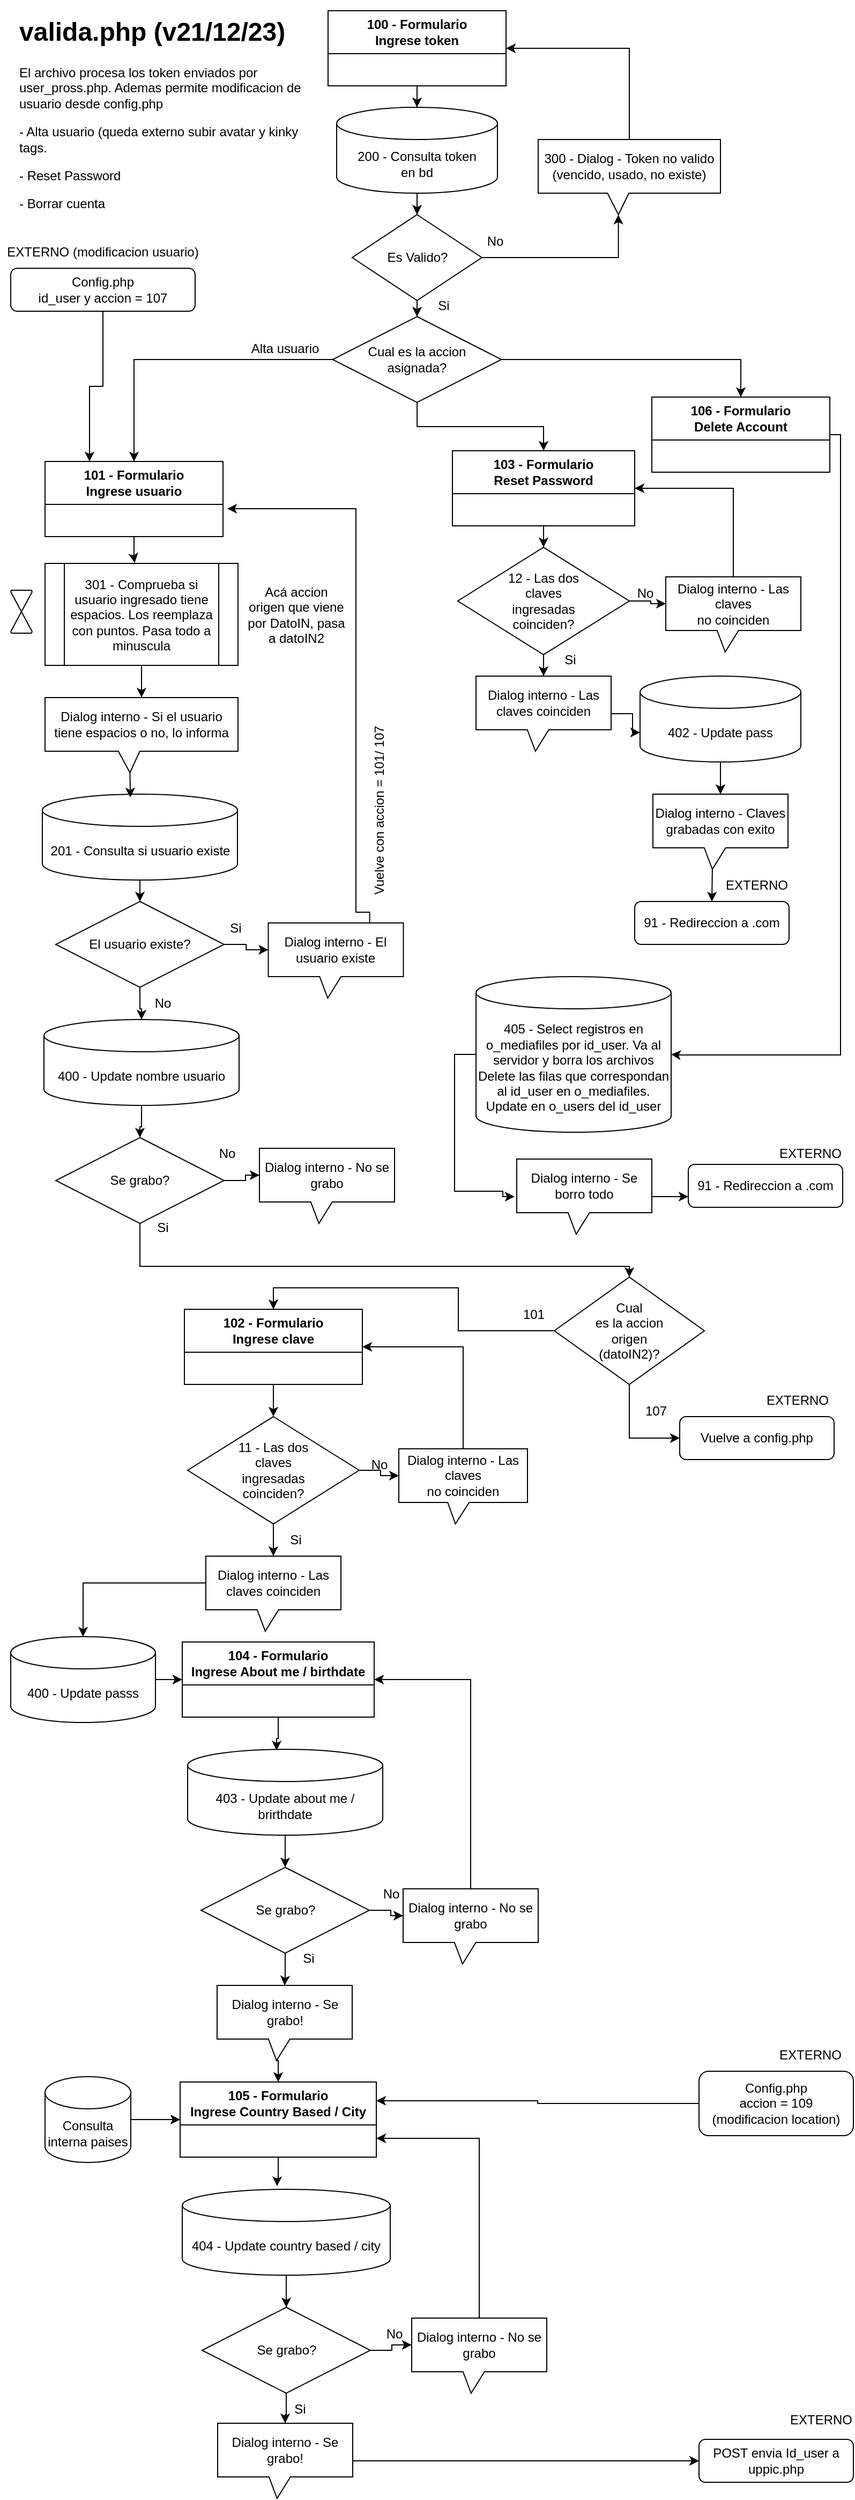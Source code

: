 <mxfile version="22.1.11" type="github">
  <diagram name="Página-1" id="55UdeJ7NewFuEaP_pslm">
    <mxGraphModel dx="880" dy="434" grid="1" gridSize="10" guides="1" tooltips="1" connect="1" arrows="1" fold="1" page="1" pageScale="1" pageWidth="827" pageHeight="1169" math="0" shadow="0">
      <root>
        <mxCell id="0" />
        <mxCell id="1" parent="0" />
        <mxCell id="nHWZqv1kgxw6iTe1pO30-9" style="edgeStyle=orthogonalEdgeStyle;rounded=0;orthogonalLoop=1;jettySize=auto;html=1;entryX=0.5;entryY=0;entryDx=0;entryDy=0;" parent="1" source="nHWZqv1kgxw6iTe1pO30-4" target="nHWZqv1kgxw6iTe1pO30-6" edge="1">
          <mxGeometry relative="1" as="geometry" />
        </mxCell>
        <mxCell id="nHWZqv1kgxw6iTe1pO30-4" value="200 - Consulta token &lt;br&gt;en bd" style="shape=cylinder3;whiteSpace=wrap;html=1;boundedLbl=1;backgroundOutline=1;size=15;" parent="1" vertex="1">
          <mxGeometry x="322" y="110" width="150" height="80" as="geometry" />
        </mxCell>
        <mxCell id="nHWZqv1kgxw6iTe1pO30-5" value="100 - Formulario &lt;br&gt;Ingrese token" style="swimlane;whiteSpace=wrap;html=1;startSize=40;" parent="1" vertex="1">
          <mxGeometry x="314" y="20" width="166" height="70" as="geometry" />
        </mxCell>
        <mxCell id="nHWZqv1kgxw6iTe1pO30-29" style="edgeStyle=orthogonalEdgeStyle;rounded=0;orthogonalLoop=1;jettySize=auto;html=1;entryX=0.5;entryY=0;entryDx=0;entryDy=0;" parent="1" source="nHWZqv1kgxw6iTe1pO30-6" target="nHWZqv1kgxw6iTe1pO30-28" edge="1">
          <mxGeometry relative="1" as="geometry" />
        </mxCell>
        <mxCell id="nHWZqv1kgxw6iTe1pO30-6" value="Es Valido?" style="rhombus;whiteSpace=wrap;html=1;" parent="1" vertex="1">
          <mxGeometry x="336.5" y="210" width="121" height="80" as="geometry" />
        </mxCell>
        <mxCell id="nHWZqv1kgxw6iTe1pO30-8" style="edgeStyle=orthogonalEdgeStyle;rounded=0;orthogonalLoop=1;jettySize=auto;html=1;entryX=0.5;entryY=0;entryDx=0;entryDy=0;entryPerimeter=0;" parent="1" source="nHWZqv1kgxw6iTe1pO30-5" target="nHWZqv1kgxw6iTe1pO30-4" edge="1">
          <mxGeometry relative="1" as="geometry" />
        </mxCell>
        <mxCell id="nHWZqv1kgxw6iTe1pO30-19" style="edgeStyle=orthogonalEdgeStyle;rounded=0;orthogonalLoop=1;jettySize=auto;html=1;entryX=1;entryY=0.5;entryDx=0;entryDy=0;exitX=0.5;exitY=0;exitDx=0;exitDy=0;exitPerimeter=0;" parent="1" source="nHWZqv1kgxw6iTe1pO30-13" target="nHWZqv1kgxw6iTe1pO30-5" edge="1">
          <mxGeometry relative="1" as="geometry" />
        </mxCell>
        <mxCell id="nHWZqv1kgxw6iTe1pO30-13" value="300 - Dialog - Token no valido &lt;br&gt;(vencido, usado, no existe)" style="shape=callout;whiteSpace=wrap;html=1;perimeter=calloutPerimeter;position2=0.44;size=20;position=0.38;" parent="1" vertex="1">
          <mxGeometry x="510" y="140" width="170" height="70" as="geometry" />
        </mxCell>
        <mxCell id="nHWZqv1kgxw6iTe1pO30-16" style="edgeStyle=orthogonalEdgeStyle;rounded=0;orthogonalLoop=1;jettySize=auto;html=1;entryX=0;entryY=0;entryDx=74.8;entryDy=70;entryPerimeter=0;" parent="1" source="nHWZqv1kgxw6iTe1pO30-6" target="nHWZqv1kgxw6iTe1pO30-13" edge="1">
          <mxGeometry relative="1" as="geometry" />
        </mxCell>
        <mxCell id="nHWZqv1kgxw6iTe1pO30-17" value="No" style="text;html=1;strokeColor=none;fillColor=none;align=center;verticalAlign=middle;whiteSpace=wrap;rounded=0;" parent="1" vertex="1">
          <mxGeometry x="440" y="220" width="60" height="30" as="geometry" />
        </mxCell>
        <mxCell id="nHWZqv1kgxw6iTe1pO30-33" style="edgeStyle=orthogonalEdgeStyle;rounded=0;orthogonalLoop=1;jettySize=auto;html=1;entryX=0.5;entryY=0;entryDx=0;entryDy=0;" parent="1" source="nHWZqv1kgxw6iTe1pO30-28" target="nHWZqv1kgxw6iTe1pO30-32" edge="1">
          <mxGeometry relative="1" as="geometry" />
        </mxCell>
        <mxCell id="nHWZqv1kgxw6iTe1pO30-34" style="edgeStyle=orthogonalEdgeStyle;rounded=0;orthogonalLoop=1;jettySize=auto;html=1;entryX=0.5;entryY=0;entryDx=0;entryDy=0;" parent="1" source="nHWZqv1kgxw6iTe1pO30-28" target="nHWZqv1kgxw6iTe1pO30-31" edge="1">
          <mxGeometry relative="1" as="geometry" />
        </mxCell>
        <mxCell id="nHWZqv1kgxw6iTe1pO30-35" style="edgeStyle=orthogonalEdgeStyle;rounded=0;orthogonalLoop=1;jettySize=auto;html=1;exitX=0;exitY=0.5;exitDx=0;exitDy=0;entryX=0.5;entryY=0;entryDx=0;entryDy=0;" parent="1" source="nHWZqv1kgxw6iTe1pO30-28" target="nHWZqv1kgxw6iTe1pO30-30" edge="1">
          <mxGeometry relative="1" as="geometry" />
        </mxCell>
        <mxCell id="nHWZqv1kgxw6iTe1pO30-28" value="Cual es la accion &lt;br&gt;asignada?" style="rhombus;whiteSpace=wrap;html=1;" parent="1" vertex="1">
          <mxGeometry x="318.25" y="305" width="157.5" height="80" as="geometry" />
        </mxCell>
        <mxCell id="nHWZqv1kgxw6iTe1pO30-30" value="101 - Formulario &lt;br&gt;Ingrese usuario" style="swimlane;whiteSpace=wrap;html=1;startSize=40;" parent="1" vertex="1">
          <mxGeometry x="50" y="440" width="166" height="70" as="geometry" />
        </mxCell>
        <mxCell id="nHWZqv1kgxw6iTe1pO30-43" style="edgeStyle=orthogonalEdgeStyle;rounded=0;orthogonalLoop=1;jettySize=auto;html=1;entryX=0.5;entryY=0;entryDx=0;entryDy=0;" parent="1" source="nHWZqv1kgxw6iTe1pO30-31" target="nHWZqv1kgxw6iTe1pO30-41" edge="1">
          <mxGeometry relative="1" as="geometry" />
        </mxCell>
        <mxCell id="nHWZqv1kgxw6iTe1pO30-31" value="103 - Formulario &lt;br&gt;Reset Password" style="swimlane;whiteSpace=wrap;html=1;startSize=40;" parent="1" vertex="1">
          <mxGeometry x="430" y="430" width="170" height="70" as="geometry" />
        </mxCell>
        <mxCell id="nHWZqv1kgxw6iTe1pO30-138" style="edgeStyle=orthogonalEdgeStyle;rounded=0;orthogonalLoop=1;jettySize=auto;html=1;exitX=1;exitY=0.5;exitDx=0;exitDy=0;entryX=1;entryY=0.5;entryDx=0;entryDy=0;entryPerimeter=0;" parent="1" target="nHWZqv1kgxw6iTe1pO30-152" edge="1">
          <mxGeometry relative="1" as="geometry">
            <mxPoint x="700" y="1030" as="targetPoint" />
            <mxPoint x="772" y="415" as="sourcePoint" />
            <Array as="points">
              <mxPoint x="792" y="415" />
              <mxPoint x="792" y="993" />
              <mxPoint x="640" y="993" />
            </Array>
          </mxGeometry>
        </mxCell>
        <mxCell id="nHWZqv1kgxw6iTe1pO30-32" value="106 - Formulario &lt;br&gt;Delete Account" style="swimlane;whiteSpace=wrap;html=1;startSize=40;" parent="1" vertex="1">
          <mxGeometry x="616" y="380" width="166" height="70" as="geometry" />
        </mxCell>
        <mxCell id="nHWZqv1kgxw6iTe1pO30-38" value="402 - Update pass" style="shape=cylinder3;whiteSpace=wrap;html=1;boundedLbl=1;backgroundOutline=1;size=15;" parent="1" vertex="1">
          <mxGeometry x="605" y="640" width="150" height="80" as="geometry" />
        </mxCell>
        <mxCell id="nHWZqv1kgxw6iTe1pO30-45" style="edgeStyle=orthogonalEdgeStyle;rounded=0;orthogonalLoop=1;jettySize=auto;html=1;entryX=1;entryY=0.5;entryDx=0;entryDy=0;exitX=0.5;exitY=0;exitDx=0;exitDy=0;exitPerimeter=0;" parent="1" source="nHWZqv1kgxw6iTe1pO30-40" target="nHWZqv1kgxw6iTe1pO30-31" edge="1">
          <mxGeometry relative="1" as="geometry" />
        </mxCell>
        <mxCell id="nHWZqv1kgxw6iTe1pO30-40" value="Dialog interno - Las claves&lt;br&gt;no coinciden" style="shape=callout;whiteSpace=wrap;html=1;perimeter=calloutPerimeter;position2=0.44;size=20;position=0.38;" parent="1" vertex="1">
          <mxGeometry x="629" y="547.5" width="126" height="70" as="geometry" />
        </mxCell>
        <mxCell id="nHWZqv1kgxw6iTe1pO30-41" value="12 - Las dos &lt;br&gt;claves&lt;br&gt;ingresadas&lt;br&gt;coinciden?" style="rhombus;whiteSpace=wrap;html=1;" parent="1" vertex="1">
          <mxGeometry x="435" y="520" width="160" height="100" as="geometry" />
        </mxCell>
        <mxCell id="nHWZqv1kgxw6iTe1pO30-44" style="edgeStyle=orthogonalEdgeStyle;rounded=0;orthogonalLoop=1;jettySize=auto;html=1;entryX=0;entryY=0;entryDx=0;entryDy=25;entryPerimeter=0;" parent="1" source="nHWZqv1kgxw6iTe1pO30-41" target="nHWZqv1kgxw6iTe1pO30-40" edge="1">
          <mxGeometry relative="1" as="geometry" />
        </mxCell>
        <mxCell id="nHWZqv1kgxw6iTe1pO30-46" value="Dialog interno - Las claves coinciden" style="shape=callout;whiteSpace=wrap;html=1;perimeter=calloutPerimeter;position2=0.44;size=20;position=0.38;" parent="1" vertex="1">
          <mxGeometry x="452" y="640" width="126" height="70" as="geometry" />
        </mxCell>
        <mxCell id="nHWZqv1kgxw6iTe1pO30-47" value="No" style="text;html=1;strokeColor=none;fillColor=none;align=center;verticalAlign=middle;whiteSpace=wrap;rounded=0;" parent="1" vertex="1">
          <mxGeometry x="580" y="547.5" width="60" height="30" as="geometry" />
        </mxCell>
        <mxCell id="nHWZqv1kgxw6iTe1pO30-48" style="edgeStyle=orthogonalEdgeStyle;rounded=0;orthogonalLoop=1;jettySize=auto;html=1;entryX=0.5;entryY=0;entryDx=0;entryDy=0;entryPerimeter=0;" parent="1" source="nHWZqv1kgxw6iTe1pO30-41" target="nHWZqv1kgxw6iTe1pO30-46" edge="1">
          <mxGeometry relative="1" as="geometry" />
        </mxCell>
        <mxCell id="nHWZqv1kgxw6iTe1pO30-51" value="Si" style="text;html=1;strokeColor=none;fillColor=none;align=center;verticalAlign=middle;whiteSpace=wrap;rounded=0;" parent="1" vertex="1">
          <mxGeometry x="510" y="610" width="60" height="30" as="geometry" />
        </mxCell>
        <mxCell id="nHWZqv1kgxw6iTe1pO30-57" style="edgeStyle=orthogonalEdgeStyle;rounded=0;orthogonalLoop=1;jettySize=auto;html=1;entryX=0.5;entryY=0;entryDx=0;entryDy=0;exitX=0;exitY=0;exitDx=55.44;exitDy=70;exitPerimeter=0;" parent="1" source="nHWZqv1kgxw6iTe1pO30-53" target="nHWZqv1kgxw6iTe1pO30-56" edge="1">
          <mxGeometry relative="1" as="geometry" />
        </mxCell>
        <mxCell id="nHWZqv1kgxw6iTe1pO30-53" value="Dialog interno - Claves&lt;br&gt;grabadas con exito" style="shape=callout;whiteSpace=wrap;html=1;perimeter=calloutPerimeter;position2=0.44;size=20;position=0.38;" parent="1" vertex="1">
          <mxGeometry x="617" y="750" width="126" height="70" as="geometry" />
        </mxCell>
        <mxCell id="nHWZqv1kgxw6iTe1pO30-54" style="edgeStyle=orthogonalEdgeStyle;rounded=0;orthogonalLoop=1;jettySize=auto;html=1;entryX=0.5;entryY=0;entryDx=0;entryDy=0;entryPerimeter=0;" parent="1" source="nHWZqv1kgxw6iTe1pO30-38" target="nHWZqv1kgxw6iTe1pO30-53" edge="1">
          <mxGeometry relative="1" as="geometry" />
        </mxCell>
        <mxCell id="nHWZqv1kgxw6iTe1pO30-56" value="91 - Redireccion a .com" style="rounded=1;whiteSpace=wrap;html=1;" parent="1" vertex="1">
          <mxGeometry x="600" y="850" width="144" height="40" as="geometry" />
        </mxCell>
        <mxCell id="nHWZqv1kgxw6iTe1pO30-58" value="Alta usuario" style="text;html=1;strokeColor=none;fillColor=none;align=center;verticalAlign=middle;whiteSpace=wrap;rounded=0;" parent="1" vertex="1">
          <mxGeometry x="208.5" y="320" width="130" height="30" as="geometry" />
        </mxCell>
        <mxCell id="nHWZqv1kgxw6iTe1pO30-77" style="edgeStyle=orthogonalEdgeStyle;rounded=0;orthogonalLoop=1;jettySize=auto;html=1;entryX=0.5;entryY=0;entryDx=0;entryDy=0;" parent="1" source="nHWZqv1kgxw6iTe1pO30-60" target="nHWZqv1kgxw6iTe1pO30-67" edge="1">
          <mxGeometry relative="1" as="geometry" />
        </mxCell>
        <mxCell id="nHWZqv1kgxw6iTe1pO30-60" value="201 - Consulta si usuario existe" style="shape=cylinder3;whiteSpace=wrap;html=1;boundedLbl=1;backgroundOutline=1;size=15;" parent="1" vertex="1">
          <mxGeometry x="47.5" y="750" width="182" height="80" as="geometry" />
        </mxCell>
        <mxCell id="nHWZqv1kgxw6iTe1pO30-61" value="301 - Comprueba si usuario ingresado tiene espacios. Los reemplaza con puntos. Pasa todo a minuscula" style="shape=process;whiteSpace=wrap;html=1;backgroundOutline=1;" parent="1" vertex="1">
          <mxGeometry x="50" y="535" width="180" height="95" as="geometry" />
        </mxCell>
        <mxCell id="nHWZqv1kgxw6iTe1pO30-62" style="edgeStyle=orthogonalEdgeStyle;rounded=0;orthogonalLoop=1;jettySize=auto;html=1;entryX=0.465;entryY=-0.005;entryDx=0;entryDy=0;entryPerimeter=0;" parent="1" source="nHWZqv1kgxw6iTe1pO30-30" target="nHWZqv1kgxw6iTe1pO30-61" edge="1">
          <mxGeometry relative="1" as="geometry" />
        </mxCell>
        <mxCell id="nHWZqv1kgxw6iTe1pO30-63" value="Dialog interno - Si el usuario tiene espacios o no, lo informa" style="shape=callout;whiteSpace=wrap;html=1;perimeter=calloutPerimeter;position2=0.44;size=20;position=0.38;" parent="1" vertex="1">
          <mxGeometry x="50" y="660" width="180" height="70" as="geometry" />
        </mxCell>
        <mxCell id="nHWZqv1kgxw6iTe1pO30-65" style="edgeStyle=orthogonalEdgeStyle;rounded=0;orthogonalLoop=1;jettySize=auto;html=1;entryX=0.5;entryY=0;entryDx=0;entryDy=0;entryPerimeter=0;" parent="1" source="nHWZqv1kgxw6iTe1pO30-61" target="nHWZqv1kgxw6iTe1pO30-63" edge="1">
          <mxGeometry relative="1" as="geometry" />
        </mxCell>
        <mxCell id="nHWZqv1kgxw6iTe1pO30-66" style="edgeStyle=orthogonalEdgeStyle;rounded=0;orthogonalLoop=1;jettySize=auto;html=1;entryX=0.451;entryY=0.038;entryDx=0;entryDy=0;entryPerimeter=0;exitX=0;exitY=0;exitDx=79.2;exitDy=70;exitPerimeter=0;" parent="1" source="nHWZqv1kgxw6iTe1pO30-63" target="nHWZqv1kgxw6iTe1pO30-60" edge="1">
          <mxGeometry relative="1" as="geometry" />
        </mxCell>
        <mxCell id="nHWZqv1kgxw6iTe1pO30-74" style="edgeStyle=orthogonalEdgeStyle;rounded=0;orthogonalLoop=1;jettySize=auto;html=1;" parent="1" source="nHWZqv1kgxw6iTe1pO30-67" target="nHWZqv1kgxw6iTe1pO30-73" edge="1">
          <mxGeometry relative="1" as="geometry" />
        </mxCell>
        <mxCell id="nHWZqv1kgxw6iTe1pO30-67" value="El usuario existe?" style="rhombus;whiteSpace=wrap;html=1;" parent="1" vertex="1">
          <mxGeometry x="60" y="850" width="157" height="80" as="geometry" />
        </mxCell>
        <mxCell id="nHWZqv1kgxw6iTe1pO30-68" value="Dialog interno - El usuario existe" style="shape=callout;whiteSpace=wrap;html=1;perimeter=calloutPerimeter;position2=0.44;size=20;position=0.38;" parent="1" vertex="1">
          <mxGeometry x="258.25" y="870" width="126" height="70" as="geometry" />
        </mxCell>
        <mxCell id="nHWZqv1kgxw6iTe1pO30-69" style="edgeStyle=orthogonalEdgeStyle;rounded=0;orthogonalLoop=1;jettySize=auto;html=1;entryX=0;entryY=0;entryDx=0;entryDy=25;entryPerimeter=0;" parent="1" source="nHWZqv1kgxw6iTe1pO30-67" target="nHWZqv1kgxw6iTe1pO30-68" edge="1">
          <mxGeometry relative="1" as="geometry" />
        </mxCell>
        <mxCell id="nHWZqv1kgxw6iTe1pO30-70" style="edgeStyle=orthogonalEdgeStyle;rounded=0;orthogonalLoop=1;jettySize=auto;html=1;entryX=1.024;entryY=0.629;entryDx=0;entryDy=0;entryPerimeter=0;exitX=0.75;exitY=0;exitDx=0;exitDy=0;exitPerimeter=0;" parent="1" source="nHWZqv1kgxw6iTe1pO30-68" target="nHWZqv1kgxw6iTe1pO30-30" edge="1">
          <mxGeometry relative="1" as="geometry">
            <mxPoint x="340" y="860" as="sourcePoint" />
            <Array as="points">
              <mxPoint x="353" y="860" />
              <mxPoint x="340" y="860" />
              <mxPoint x="340" y="484" />
            </Array>
          </mxGeometry>
        </mxCell>
        <mxCell id="nHWZqv1kgxw6iTe1pO30-71" value="Si" style="text;html=1;strokeColor=none;fillColor=none;align=center;verticalAlign=middle;whiteSpace=wrap;rounded=0;" parent="1" vertex="1">
          <mxGeometry x="198.25" y="860" width="60" height="30" as="geometry" />
        </mxCell>
        <mxCell id="nHWZqv1kgxw6iTe1pO30-82" style="edgeStyle=orthogonalEdgeStyle;rounded=0;orthogonalLoop=1;jettySize=auto;html=1;" parent="1" source="nHWZqv1kgxw6iTe1pO30-73" target="nHWZqv1kgxw6iTe1pO30-78" edge="1">
          <mxGeometry relative="1" as="geometry" />
        </mxCell>
        <mxCell id="nHWZqv1kgxw6iTe1pO30-73" value="400 - Update nombre usuario" style="shape=cylinder3;whiteSpace=wrap;html=1;boundedLbl=1;backgroundOutline=1;size=15;" parent="1" vertex="1">
          <mxGeometry x="49" y="960" width="182" height="80" as="geometry" />
        </mxCell>
        <mxCell id="nHWZqv1kgxw6iTe1pO30-75" value="No" style="text;html=1;strokeColor=none;fillColor=none;align=center;verticalAlign=middle;whiteSpace=wrap;rounded=0;" parent="1" vertex="1">
          <mxGeometry x="130" y="930" width="60" height="30" as="geometry" />
        </mxCell>
        <mxCell id="AKfNMI0MB8VE3aAii052-7" style="edgeStyle=orthogonalEdgeStyle;rounded=0;orthogonalLoop=1;jettySize=auto;html=1;" parent="1" source="nHWZqv1kgxw6iTe1pO30-78" target="AKfNMI0MB8VE3aAii052-4" edge="1">
          <mxGeometry relative="1" as="geometry">
            <Array as="points">
              <mxPoint x="139" y="1190" />
              <mxPoint x="595" y="1190" />
            </Array>
          </mxGeometry>
        </mxCell>
        <mxCell id="nHWZqv1kgxw6iTe1pO30-78" value="Se grabo?" style="rhombus;whiteSpace=wrap;html=1;" parent="1" vertex="1">
          <mxGeometry x="60" y="1070" width="157" height="80" as="geometry" />
        </mxCell>
        <mxCell id="nHWZqv1kgxw6iTe1pO30-79" value="Dialog interno - No se grabo" style="shape=callout;whiteSpace=wrap;html=1;perimeter=calloutPerimeter;position2=0.44;size=20;position=0.38;" parent="1" vertex="1">
          <mxGeometry x="250" y="1080" width="126" height="70" as="geometry" />
        </mxCell>
        <mxCell id="nHWZqv1kgxw6iTe1pO30-81" style="edgeStyle=orthogonalEdgeStyle;rounded=0;orthogonalLoop=1;jettySize=auto;html=1;entryX=0;entryY=0;entryDx=0;entryDy=25;entryPerimeter=0;" parent="1" source="nHWZqv1kgxw6iTe1pO30-78" target="nHWZqv1kgxw6iTe1pO30-79" edge="1">
          <mxGeometry relative="1" as="geometry" />
        </mxCell>
        <mxCell id="nHWZqv1kgxw6iTe1pO30-84" value="No" style="text;html=1;strokeColor=none;fillColor=none;align=center;verticalAlign=middle;whiteSpace=wrap;rounded=0;" parent="1" vertex="1">
          <mxGeometry x="190" y="1070" width="60" height="30" as="geometry" />
        </mxCell>
        <mxCell id="nHWZqv1kgxw6iTe1pO30-85" value="Si" style="text;html=1;strokeColor=none;fillColor=none;align=center;verticalAlign=middle;whiteSpace=wrap;rounded=0;" parent="1" vertex="1">
          <mxGeometry x="392" y="280" width="60" height="30" as="geometry" />
        </mxCell>
        <mxCell id="nHWZqv1kgxw6iTe1pO30-86" value="Si" style="text;html=1;strokeColor=none;fillColor=none;align=center;verticalAlign=middle;whiteSpace=wrap;rounded=0;" parent="1" vertex="1">
          <mxGeometry x="130" y="1139" width="60" height="30" as="geometry" />
        </mxCell>
        <mxCell id="nHWZqv1kgxw6iTe1pO30-92" style="edgeStyle=orthogonalEdgeStyle;rounded=0;orthogonalLoop=1;jettySize=auto;html=1;entryX=0.5;entryY=0;entryDx=0;entryDy=0;" parent="1" source="nHWZqv1kgxw6iTe1pO30-89" target="nHWZqv1kgxw6iTe1pO30-91" edge="1">
          <mxGeometry relative="1" as="geometry" />
        </mxCell>
        <mxCell id="nHWZqv1kgxw6iTe1pO30-89" value="102 - Formulario &lt;br&gt;Ingrese clave" style="swimlane;whiteSpace=wrap;html=1;startSize=40;" parent="1" vertex="1">
          <mxGeometry x="180" y="1230" width="166" height="70" as="geometry" />
        </mxCell>
        <mxCell id="nHWZqv1kgxw6iTe1pO30-91" value="11 - Las dos &lt;br&gt;claves&lt;br&gt;ingresadas&lt;br&gt;coinciden?" style="rhombus;whiteSpace=wrap;html=1;" parent="1" vertex="1">
          <mxGeometry x="183" y="1330" width="160" height="100" as="geometry" />
        </mxCell>
        <mxCell id="nHWZqv1kgxw6iTe1pO30-95" style="edgeStyle=orthogonalEdgeStyle;rounded=0;orthogonalLoop=1;jettySize=auto;html=1;entryX=1;entryY=0.5;entryDx=0;entryDy=0;exitX=0.5;exitY=0;exitDx=0;exitDy=0;exitPerimeter=0;" parent="1" source="nHWZqv1kgxw6iTe1pO30-93" target="nHWZqv1kgxw6iTe1pO30-89" edge="1">
          <mxGeometry relative="1" as="geometry" />
        </mxCell>
        <mxCell id="nHWZqv1kgxw6iTe1pO30-93" value="Dialog interno - Las claves&lt;br&gt;no coinciden" style="shape=callout;whiteSpace=wrap;html=1;perimeter=calloutPerimeter;position2=0.44;size=20;position=0.38;" parent="1" vertex="1">
          <mxGeometry x="380" y="1360" width="120" height="70" as="geometry" />
        </mxCell>
        <mxCell id="nHWZqv1kgxw6iTe1pO30-94" style="edgeStyle=orthogonalEdgeStyle;rounded=0;orthogonalLoop=1;jettySize=auto;html=1;entryX=0;entryY=0;entryDx=0;entryDy=25;entryPerimeter=0;" parent="1" source="nHWZqv1kgxw6iTe1pO30-91" target="nHWZqv1kgxw6iTe1pO30-93" edge="1">
          <mxGeometry relative="1" as="geometry" />
        </mxCell>
        <mxCell id="nHWZqv1kgxw6iTe1pO30-96" value="Dialog interno - Las claves coinciden" style="shape=callout;whiteSpace=wrap;html=1;perimeter=calloutPerimeter;position2=0.44;size=20;position=0.38;" parent="1" vertex="1">
          <mxGeometry x="200" y="1460" width="126" height="70" as="geometry" />
        </mxCell>
        <mxCell id="nHWZqv1kgxw6iTe1pO30-97" style="edgeStyle=orthogonalEdgeStyle;rounded=0;orthogonalLoop=1;jettySize=auto;html=1;entryX=0.5;entryY=0;entryDx=0;entryDy=0;entryPerimeter=0;" parent="1" source="nHWZqv1kgxw6iTe1pO30-91" target="nHWZqv1kgxw6iTe1pO30-96" edge="1">
          <mxGeometry relative="1" as="geometry" />
        </mxCell>
        <mxCell id="nHWZqv1kgxw6iTe1pO30-98" value="No" style="text;html=1;strokeColor=none;fillColor=none;align=center;verticalAlign=middle;whiteSpace=wrap;rounded=0;" parent="1" vertex="1">
          <mxGeometry x="332" y="1360" width="60" height="30" as="geometry" />
        </mxCell>
        <mxCell id="nHWZqv1kgxw6iTe1pO30-99" value="Si" style="text;html=1;strokeColor=none;fillColor=none;align=center;verticalAlign=middle;whiteSpace=wrap;rounded=0;" parent="1" vertex="1">
          <mxGeometry x="254" y="1430" width="60" height="30" as="geometry" />
        </mxCell>
        <mxCell id="AKfNMI0MB8VE3aAii052-5" style="edgeStyle=orthogonalEdgeStyle;rounded=0;orthogonalLoop=1;jettySize=auto;html=1;" parent="1" source="nHWZqv1kgxw6iTe1pO30-100" target="nHWZqv1kgxw6iTe1pO30-103" edge="1">
          <mxGeometry relative="1" as="geometry" />
        </mxCell>
        <mxCell id="nHWZqv1kgxw6iTe1pO30-100" value="400 - Update passs" style="shape=cylinder3;whiteSpace=wrap;html=1;boundedLbl=1;backgroundOutline=1;size=15;" parent="1" vertex="1">
          <mxGeometry x="18" y="1535" width="135" height="80" as="geometry" />
        </mxCell>
        <mxCell id="nHWZqv1kgxw6iTe1pO30-103" value="104 - Formulario &lt;br&gt;Ingrese About me / birthdate" style="swimlane;whiteSpace=wrap;html=1;startSize=40;" parent="1" vertex="1">
          <mxGeometry x="178" y="1540" width="179" height="70" as="geometry" />
        </mxCell>
        <mxCell id="nHWZqv1kgxw6iTe1pO30-108" style="edgeStyle=orthogonalEdgeStyle;rounded=0;orthogonalLoop=1;jettySize=auto;html=1;entryX=0.5;entryY=0;entryDx=0;entryDy=0;" parent="1" source="nHWZqv1kgxw6iTe1pO30-105" target="nHWZqv1kgxw6iTe1pO30-107" edge="1">
          <mxGeometry relative="1" as="geometry" />
        </mxCell>
        <mxCell id="nHWZqv1kgxw6iTe1pO30-105" value="403 - Update about me / brirthdate" style="shape=cylinder3;whiteSpace=wrap;html=1;boundedLbl=1;backgroundOutline=1;size=15;" parent="1" vertex="1">
          <mxGeometry x="183" y="1640" width="182" height="80" as="geometry" />
        </mxCell>
        <mxCell id="nHWZqv1kgxw6iTe1pO30-106" style="edgeStyle=orthogonalEdgeStyle;rounded=0;orthogonalLoop=1;jettySize=auto;html=1;entryX=0.456;entryY=0.013;entryDx=0;entryDy=0;entryPerimeter=0;" parent="1" source="nHWZqv1kgxw6iTe1pO30-103" target="nHWZqv1kgxw6iTe1pO30-105" edge="1">
          <mxGeometry relative="1" as="geometry" />
        </mxCell>
        <mxCell id="nHWZqv1kgxw6iTe1pO30-115" style="edgeStyle=orthogonalEdgeStyle;rounded=0;orthogonalLoop=1;jettySize=auto;html=1;" parent="1" source="nHWZqv1kgxw6iTe1pO30-107" target="nHWZqv1kgxw6iTe1pO30-114" edge="1">
          <mxGeometry relative="1" as="geometry" />
        </mxCell>
        <mxCell id="nHWZqv1kgxw6iTe1pO30-107" value="Se grabo?" style="rhombus;whiteSpace=wrap;html=1;" parent="1" vertex="1">
          <mxGeometry x="195.5" y="1750" width="157" height="80" as="geometry" />
        </mxCell>
        <mxCell id="nHWZqv1kgxw6iTe1pO30-110" style="edgeStyle=orthogonalEdgeStyle;rounded=0;orthogonalLoop=1;jettySize=auto;html=1;entryX=1;entryY=0.5;entryDx=0;entryDy=0;exitX=0.5;exitY=0;exitDx=0;exitDy=0;exitPerimeter=0;" parent="1" source="nHWZqv1kgxw6iTe1pO30-109" target="nHWZqv1kgxw6iTe1pO30-103" edge="1">
          <mxGeometry relative="1" as="geometry" />
        </mxCell>
        <mxCell id="nHWZqv1kgxw6iTe1pO30-109" value="Dialog interno - No se grabo" style="shape=callout;whiteSpace=wrap;html=1;perimeter=calloutPerimeter;position2=0.44;size=20;position=0.38;" parent="1" vertex="1">
          <mxGeometry x="384" y="1770" width="126" height="70" as="geometry" />
        </mxCell>
        <mxCell id="nHWZqv1kgxw6iTe1pO30-112" style="edgeStyle=orthogonalEdgeStyle;rounded=0;orthogonalLoop=1;jettySize=auto;html=1;entryX=0;entryY=0;entryDx=0;entryDy=25;entryPerimeter=0;" parent="1" source="nHWZqv1kgxw6iTe1pO30-107" target="nHWZqv1kgxw6iTe1pO30-109" edge="1">
          <mxGeometry relative="1" as="geometry" />
        </mxCell>
        <mxCell id="nHWZqv1kgxw6iTe1pO30-113" value="No" style="text;html=1;strokeColor=none;fillColor=none;align=center;verticalAlign=middle;whiteSpace=wrap;rounded=0;" parent="1" vertex="1">
          <mxGeometry x="343" y="1760" width="60" height="30" as="geometry" />
        </mxCell>
        <mxCell id="nHWZqv1kgxw6iTe1pO30-117" style="edgeStyle=orthogonalEdgeStyle;rounded=0;orthogonalLoop=1;jettySize=auto;html=1;entryX=0.5;entryY=0;entryDx=0;entryDy=0;exitX=0;exitY=0;exitDx=55.44;exitDy=70;exitPerimeter=0;" parent="1" source="nHWZqv1kgxw6iTe1pO30-114" target="nHWZqv1kgxw6iTe1pO30-116" edge="1">
          <mxGeometry relative="1" as="geometry" />
        </mxCell>
        <mxCell id="nHWZqv1kgxw6iTe1pO30-114" value="Dialog interno - Se grabo!" style="shape=callout;whiteSpace=wrap;html=1;perimeter=calloutPerimeter;position2=0.44;size=20;position=0.38;" parent="1" vertex="1">
          <mxGeometry x="210.5" y="1860" width="126" height="70" as="geometry" />
        </mxCell>
        <mxCell id="nHWZqv1kgxw6iTe1pO30-116" value="105 - Formulario &lt;br&gt;Ingrese Country Based / City" style="swimlane;whiteSpace=wrap;html=1;startSize=40;" parent="1" vertex="1">
          <mxGeometry x="176" y="1950" width="183" height="70" as="geometry" />
        </mxCell>
        <mxCell id="nHWZqv1kgxw6iTe1pO30-120" style="edgeStyle=orthogonalEdgeStyle;rounded=0;orthogonalLoop=1;jettySize=auto;html=1;entryX=0;entryY=0.5;entryDx=0;entryDy=0;" parent="1" source="nHWZqv1kgxw6iTe1pO30-118" target="nHWZqv1kgxw6iTe1pO30-116" edge="1">
          <mxGeometry relative="1" as="geometry" />
        </mxCell>
        <mxCell id="nHWZqv1kgxw6iTe1pO30-118" value="Consulta interna paises" style="shape=cylinder3;whiteSpace=wrap;html=1;boundedLbl=1;backgroundOutline=1;size=15;" parent="1" vertex="1">
          <mxGeometry x="50" y="1945" width="80" height="80" as="geometry" />
        </mxCell>
        <mxCell id="nHWZqv1kgxw6iTe1pO30-126" style="edgeStyle=orthogonalEdgeStyle;rounded=0;orthogonalLoop=1;jettySize=auto;html=1;entryX=0.5;entryY=0;entryDx=0;entryDy=0;" parent="1" source="nHWZqv1kgxw6iTe1pO30-122" target="nHWZqv1kgxw6iTe1pO30-125" edge="1">
          <mxGeometry relative="1" as="geometry" />
        </mxCell>
        <mxCell id="nHWZqv1kgxw6iTe1pO30-122" value="404 - Update country based / city" style="shape=cylinder3;whiteSpace=wrap;html=1;boundedLbl=1;backgroundOutline=1;size=15;" parent="1" vertex="1">
          <mxGeometry x="178" y="2050" width="194" height="80" as="geometry" />
        </mxCell>
        <mxCell id="nHWZqv1kgxw6iTe1pO30-124" value="Si" style="text;html=1;strokeColor=none;fillColor=none;align=center;verticalAlign=middle;whiteSpace=wrap;rounded=0;" parent="1" vertex="1">
          <mxGeometry x="266" y="1820" width="60" height="30" as="geometry" />
        </mxCell>
        <mxCell id="nHWZqv1kgxw6iTe1pO30-131" style="edgeStyle=orthogonalEdgeStyle;rounded=0;orthogonalLoop=1;jettySize=auto;html=1;" parent="1" source="nHWZqv1kgxw6iTe1pO30-125" target="nHWZqv1kgxw6iTe1pO30-130" edge="1">
          <mxGeometry relative="1" as="geometry" />
        </mxCell>
        <mxCell id="nHWZqv1kgxw6iTe1pO30-125" value="Se grabo?" style="rhombus;whiteSpace=wrap;html=1;" parent="1" vertex="1">
          <mxGeometry x="196.5" y="2160" width="157" height="80" as="geometry" />
        </mxCell>
        <mxCell id="nHWZqv1kgxw6iTe1pO30-127" value="Dialog interno - No se grabo" style="shape=callout;whiteSpace=wrap;html=1;perimeter=calloutPerimeter;position2=0.44;size=20;position=0.38;" parent="1" vertex="1">
          <mxGeometry x="392" y="2170" width="126" height="70" as="geometry" />
        </mxCell>
        <mxCell id="nHWZqv1kgxw6iTe1pO30-128" style="edgeStyle=orthogonalEdgeStyle;rounded=0;orthogonalLoop=1;jettySize=auto;html=1;entryX=0;entryY=0;entryDx=0;entryDy=25;entryPerimeter=0;" parent="1" source="nHWZqv1kgxw6iTe1pO30-125" target="nHWZqv1kgxw6iTe1pO30-127" edge="1">
          <mxGeometry relative="1" as="geometry" />
        </mxCell>
        <mxCell id="nHWZqv1kgxw6iTe1pO30-129" style="edgeStyle=orthogonalEdgeStyle;rounded=0;orthogonalLoop=1;jettySize=auto;html=1;entryX=1;entryY=0.75;entryDx=0;entryDy=0;exitX=0.5;exitY=0;exitDx=0;exitDy=0;exitPerimeter=0;" parent="1" source="nHWZqv1kgxw6iTe1pO30-127" target="nHWZqv1kgxw6iTe1pO30-116" edge="1">
          <mxGeometry relative="1" as="geometry" />
        </mxCell>
        <mxCell id="nHWZqv1kgxw6iTe1pO30-146" style="edgeStyle=orthogonalEdgeStyle;rounded=0;orthogonalLoop=1;jettySize=auto;html=1;entryX=0;entryY=0.5;entryDx=0;entryDy=0;" parent="1" source="nHWZqv1kgxw6iTe1pO30-130" target="nHWZqv1kgxw6iTe1pO30-141" edge="1">
          <mxGeometry relative="1" as="geometry" />
        </mxCell>
        <mxCell id="nHWZqv1kgxw6iTe1pO30-130" value="Dialog interno - Se grabo!" style="shape=callout;whiteSpace=wrap;html=1;perimeter=calloutPerimeter;position2=0.44;size=20;position=0.38;" parent="1" vertex="1">
          <mxGeometry x="211" y="2268" width="126" height="70" as="geometry" />
        </mxCell>
        <mxCell id="nHWZqv1kgxw6iTe1pO30-133" value="No" style="text;html=1;strokeColor=none;fillColor=none;align=center;verticalAlign=middle;whiteSpace=wrap;rounded=0;" parent="1" vertex="1">
          <mxGeometry x="346" y="2170" width="60" height="30" as="geometry" />
        </mxCell>
        <mxCell id="nHWZqv1kgxw6iTe1pO30-135" value="Si" style="text;html=1;strokeColor=none;fillColor=none;align=center;verticalAlign=middle;whiteSpace=wrap;rounded=0;" parent="1" vertex="1">
          <mxGeometry x="258.25" y="2240" width="60" height="30" as="geometry" />
        </mxCell>
        <mxCell id="nHWZqv1kgxw6iTe1pO30-141" value="POST envia Id_user a uppic.php" style="rounded=1;whiteSpace=wrap;html=1;" parent="1" vertex="1">
          <mxGeometry x="660" y="2283" width="144" height="40" as="geometry" />
        </mxCell>
        <mxCell id="nHWZqv1kgxw6iTe1pO30-143" style="edgeStyle=orthogonalEdgeStyle;rounded=0;orthogonalLoop=1;jettySize=auto;html=1;entryX=0.456;entryY=-0.037;entryDx=0;entryDy=0;entryPerimeter=0;" parent="1" source="nHWZqv1kgxw6iTe1pO30-116" target="nHWZqv1kgxw6iTe1pO30-122" edge="1">
          <mxGeometry relative="1" as="geometry" />
        </mxCell>
        <mxCell id="nHWZqv1kgxw6iTe1pO30-144" style="edgeStyle=orthogonalEdgeStyle;rounded=0;orthogonalLoop=1;jettySize=auto;html=1;entryX=0.5;entryY=0;entryDx=0;entryDy=0;entryPerimeter=0;exitX=0;exitY=0;exitDx=0;exitDy=25;exitPerimeter=0;" parent="1" source="nHWZqv1kgxw6iTe1pO30-96" target="nHWZqv1kgxw6iTe1pO30-100" edge="1">
          <mxGeometry relative="1" as="geometry" />
        </mxCell>
        <mxCell id="nHWZqv1kgxw6iTe1pO30-150" value="EXTERNO" style="text;html=1;strokeColor=none;fillColor=none;align=center;verticalAlign=middle;whiteSpace=wrap;rounded=0;" parent="1" vertex="1">
          <mxGeometry x="744" y="2250" width="60" height="30" as="geometry" />
        </mxCell>
        <mxCell id="nHWZqv1kgxw6iTe1pO30-151" value="EXTERNO" style="text;html=1;strokeColor=none;fillColor=none;align=center;verticalAlign=middle;whiteSpace=wrap;rounded=0;" parent="1" vertex="1">
          <mxGeometry x="684" y="820" width="60" height="30" as="geometry" />
        </mxCell>
        <mxCell id="nHWZqv1kgxw6iTe1pO30-152" value="405 - Select registros en o_mediafiles por id_user. Va al servidor y borra los archivos&lt;br&gt;Delete las filas que correspondan al id_user en o_mediafiles.&lt;br&gt;Update en o_users del id_user" style="shape=cylinder3;whiteSpace=wrap;html=1;boundedLbl=1;backgroundOutline=1;size=15;" parent="1" vertex="1">
          <mxGeometry x="452" y="920" width="182" height="145" as="geometry" />
        </mxCell>
        <mxCell id="nHWZqv1kgxw6iTe1pO30-158" style="edgeStyle=orthogonalEdgeStyle;rounded=0;orthogonalLoop=1;jettySize=auto;html=1;entryX=0;entryY=0.75;entryDx=0;entryDy=0;" parent="1" source="nHWZqv1kgxw6iTe1pO30-153" target="nHWZqv1kgxw6iTe1pO30-157" edge="1">
          <mxGeometry relative="1" as="geometry" />
        </mxCell>
        <mxCell id="nHWZqv1kgxw6iTe1pO30-153" value="Dialog interno - Se borro todo" style="shape=callout;whiteSpace=wrap;html=1;perimeter=calloutPerimeter;position2=0.44;size=20;position=0.38;" parent="1" vertex="1">
          <mxGeometry x="490" y="1090" width="126" height="70" as="geometry" />
        </mxCell>
        <mxCell id="nHWZqv1kgxw6iTe1pO30-154" style="edgeStyle=orthogonalEdgeStyle;rounded=0;orthogonalLoop=1;jettySize=auto;html=1;entryX=0;entryY=0;entryDx=0;entryDy=52.5;entryPerimeter=0;" parent="1" source="nHWZqv1kgxw6iTe1pO30-46" target="nHWZqv1kgxw6iTe1pO30-38" edge="1">
          <mxGeometry relative="1" as="geometry" />
        </mxCell>
        <mxCell id="nHWZqv1kgxw6iTe1pO30-156" style="edgeStyle=orthogonalEdgeStyle;rounded=0;orthogonalLoop=1;jettySize=auto;html=1;entryX=-0.016;entryY=0.5;entryDx=0;entryDy=0;entryPerimeter=0;exitX=0;exitY=0.5;exitDx=0;exitDy=0;exitPerimeter=0;" parent="1" source="nHWZqv1kgxw6iTe1pO30-152" target="nHWZqv1kgxw6iTe1pO30-153" edge="1">
          <mxGeometry relative="1" as="geometry">
            <Array as="points">
              <mxPoint x="432" y="993" />
              <mxPoint x="432" y="1120" />
              <mxPoint x="477" y="1120" />
            </Array>
          </mxGeometry>
        </mxCell>
        <mxCell id="nHWZqv1kgxw6iTe1pO30-157" value="91 - Redireccion a .com" style="rounded=1;whiteSpace=wrap;html=1;" parent="1" vertex="1">
          <mxGeometry x="650" y="1095" width="144" height="40" as="geometry" />
        </mxCell>
        <mxCell id="nHWZqv1kgxw6iTe1pO30-159" value="EXTERNO" style="text;html=1;strokeColor=none;fillColor=none;align=center;verticalAlign=middle;whiteSpace=wrap;rounded=0;" parent="1" vertex="1">
          <mxGeometry x="734" y="1070" width="60" height="30" as="geometry" />
        </mxCell>
        <mxCell id="AKfNMI0MB8VE3aAii052-3" style="edgeStyle=orthogonalEdgeStyle;rounded=0;orthogonalLoop=1;jettySize=auto;html=1;entryX=0.25;entryY=0;entryDx=0;entryDy=0;" parent="1" source="AKfNMI0MB8VE3aAii052-1" target="nHWZqv1kgxw6iTe1pO30-30" edge="1">
          <mxGeometry relative="1" as="geometry" />
        </mxCell>
        <mxCell id="AKfNMI0MB8VE3aAii052-1" value="Config.php&lt;br&gt;id_user y accion = 107" style="rounded=1;whiteSpace=wrap;html=1;" parent="1" vertex="1">
          <mxGeometry x="18" y="260" width="172" height="40" as="geometry" />
        </mxCell>
        <mxCell id="AKfNMI0MB8VE3aAii052-2" value="EXTERNO (modificacion usuario)" style="text;html=1;strokeColor=none;fillColor=none;align=center;verticalAlign=middle;whiteSpace=wrap;rounded=0;" parent="1" vertex="1">
          <mxGeometry x="8" y="230" width="192" height="30" as="geometry" />
        </mxCell>
        <mxCell id="AKfNMI0MB8VE3aAii052-9" style="edgeStyle=orthogonalEdgeStyle;rounded=0;orthogonalLoop=1;jettySize=auto;html=1;entryX=0.5;entryY=0;entryDx=0;entryDy=0;" parent="1" source="AKfNMI0MB8VE3aAii052-4" target="nHWZqv1kgxw6iTe1pO30-89" edge="1">
          <mxGeometry relative="1" as="geometry" />
        </mxCell>
        <mxCell id="AKfNMI0MB8VE3aAii052-12" style="edgeStyle=orthogonalEdgeStyle;rounded=0;orthogonalLoop=1;jettySize=auto;html=1;entryX=0;entryY=0.5;entryDx=0;entryDy=0;" parent="1" source="AKfNMI0MB8VE3aAii052-4" target="AKfNMI0MB8VE3aAii052-11" edge="1">
          <mxGeometry relative="1" as="geometry" />
        </mxCell>
        <mxCell id="AKfNMI0MB8VE3aAii052-4" value="Cual &lt;br&gt;es la accion &lt;br&gt;origen &lt;br&gt;(datoIN2)?" style="rhombus;whiteSpace=wrap;html=1;" parent="1" vertex="1">
          <mxGeometry x="525" y="1200" width="140" height="100" as="geometry" />
        </mxCell>
        <mxCell id="AKfNMI0MB8VE3aAii052-8" value="101" style="text;html=1;strokeColor=none;fillColor=none;align=center;verticalAlign=middle;whiteSpace=wrap;rounded=0;" parent="1" vertex="1">
          <mxGeometry x="475.75" y="1220" width="60" height="30" as="geometry" />
        </mxCell>
        <mxCell id="AKfNMI0MB8VE3aAii052-10" value="107" style="text;html=1;strokeColor=none;fillColor=none;align=center;verticalAlign=middle;whiteSpace=wrap;rounded=0;" parent="1" vertex="1">
          <mxGeometry x="590" y="1310" width="60" height="30" as="geometry" />
        </mxCell>
        <mxCell id="AKfNMI0MB8VE3aAii052-11" value="Vuelve a config.php" style="rounded=1;whiteSpace=wrap;html=1;" parent="1" vertex="1">
          <mxGeometry x="642" y="1330" width="144" height="40" as="geometry" />
        </mxCell>
        <mxCell id="AKfNMI0MB8VE3aAii052-13" value="EXTERNO" style="text;html=1;strokeColor=none;fillColor=none;align=center;verticalAlign=middle;whiteSpace=wrap;rounded=0;" parent="1" vertex="1">
          <mxGeometry x="722" y="1300" width="60" height="30" as="geometry" />
        </mxCell>
        <mxCell id="AKfNMI0MB8VE3aAii052-14" value="Vuelve con accion = 101/ 107" style="text;html=1;strokeColor=none;fillColor=none;align=center;verticalAlign=middle;whiteSpace=wrap;rounded=0;rotation=-90;" parent="1" vertex="1">
          <mxGeometry x="268" y="750" width="188" height="30" as="geometry" />
        </mxCell>
        <mxCell id="AKfNMI0MB8VE3aAii052-15" value="Acá accion origen que viene por DatoIN, pasa a datoIN2" style="text;html=1;strokeColor=none;fillColor=none;align=center;verticalAlign=middle;whiteSpace=wrap;rounded=0;" parent="1" vertex="1">
          <mxGeometry x="237.75" y="530" width="92.5" height="105" as="geometry" />
        </mxCell>
        <mxCell id="AKfNMI0MB8VE3aAii052-16" value="" style="verticalLabelPosition=bottom;verticalAlign=top;html=1;shape=mxgraph.flowchart.collate;" parent="1" vertex="1">
          <mxGeometry x="18" y="560" width="20" height="40" as="geometry" />
        </mxCell>
        <mxCell id="AKfNMI0MB8VE3aAii052-19" value="&lt;h1&gt;valida.php (v21/12/23)&lt;/h1&gt;&lt;p&gt;El archivo procesa los token enviados por user_pross.php. Ademas permite modificacion de usuario desde config.php&lt;/p&gt;&lt;p&gt;- Alta usuario (queda externo subir avatar y kinky tags.&lt;/p&gt;&lt;p&gt;- Reset Password&lt;/p&gt;&lt;p&gt;- Borrar cuenta&lt;/p&gt;" style="text;html=1;strokeColor=none;fillColor=none;spacing=5;spacingTop=-20;whiteSpace=wrap;overflow=hidden;rounded=0;" parent="1" vertex="1">
          <mxGeometry x="20.5" y="20" width="279.5" height="200" as="geometry" />
        </mxCell>
        <mxCell id="4Yn5lU9gvklsh_7HKvaY-5" style="edgeStyle=orthogonalEdgeStyle;rounded=0;orthogonalLoop=1;jettySize=auto;html=1;entryX=1;entryY=0.25;entryDx=0;entryDy=0;" edge="1" parent="1" source="4Yn5lU9gvklsh_7HKvaY-4" target="nHWZqv1kgxw6iTe1pO30-116">
          <mxGeometry relative="1" as="geometry" />
        </mxCell>
        <mxCell id="4Yn5lU9gvklsh_7HKvaY-4" value="Config.php&lt;br&gt;accion = 109&lt;br&gt;(modificacion location)" style="rounded=1;whiteSpace=wrap;html=1;" vertex="1" parent="1">
          <mxGeometry x="660" y="1940" width="144" height="60" as="geometry" />
        </mxCell>
        <mxCell id="4Yn5lU9gvklsh_7HKvaY-6" value="EXTERNO" style="text;html=1;strokeColor=none;fillColor=none;align=center;verticalAlign=middle;whiteSpace=wrap;rounded=0;" vertex="1" parent="1">
          <mxGeometry x="734" y="1910" width="60" height="30" as="geometry" />
        </mxCell>
      </root>
    </mxGraphModel>
  </diagram>
</mxfile>
